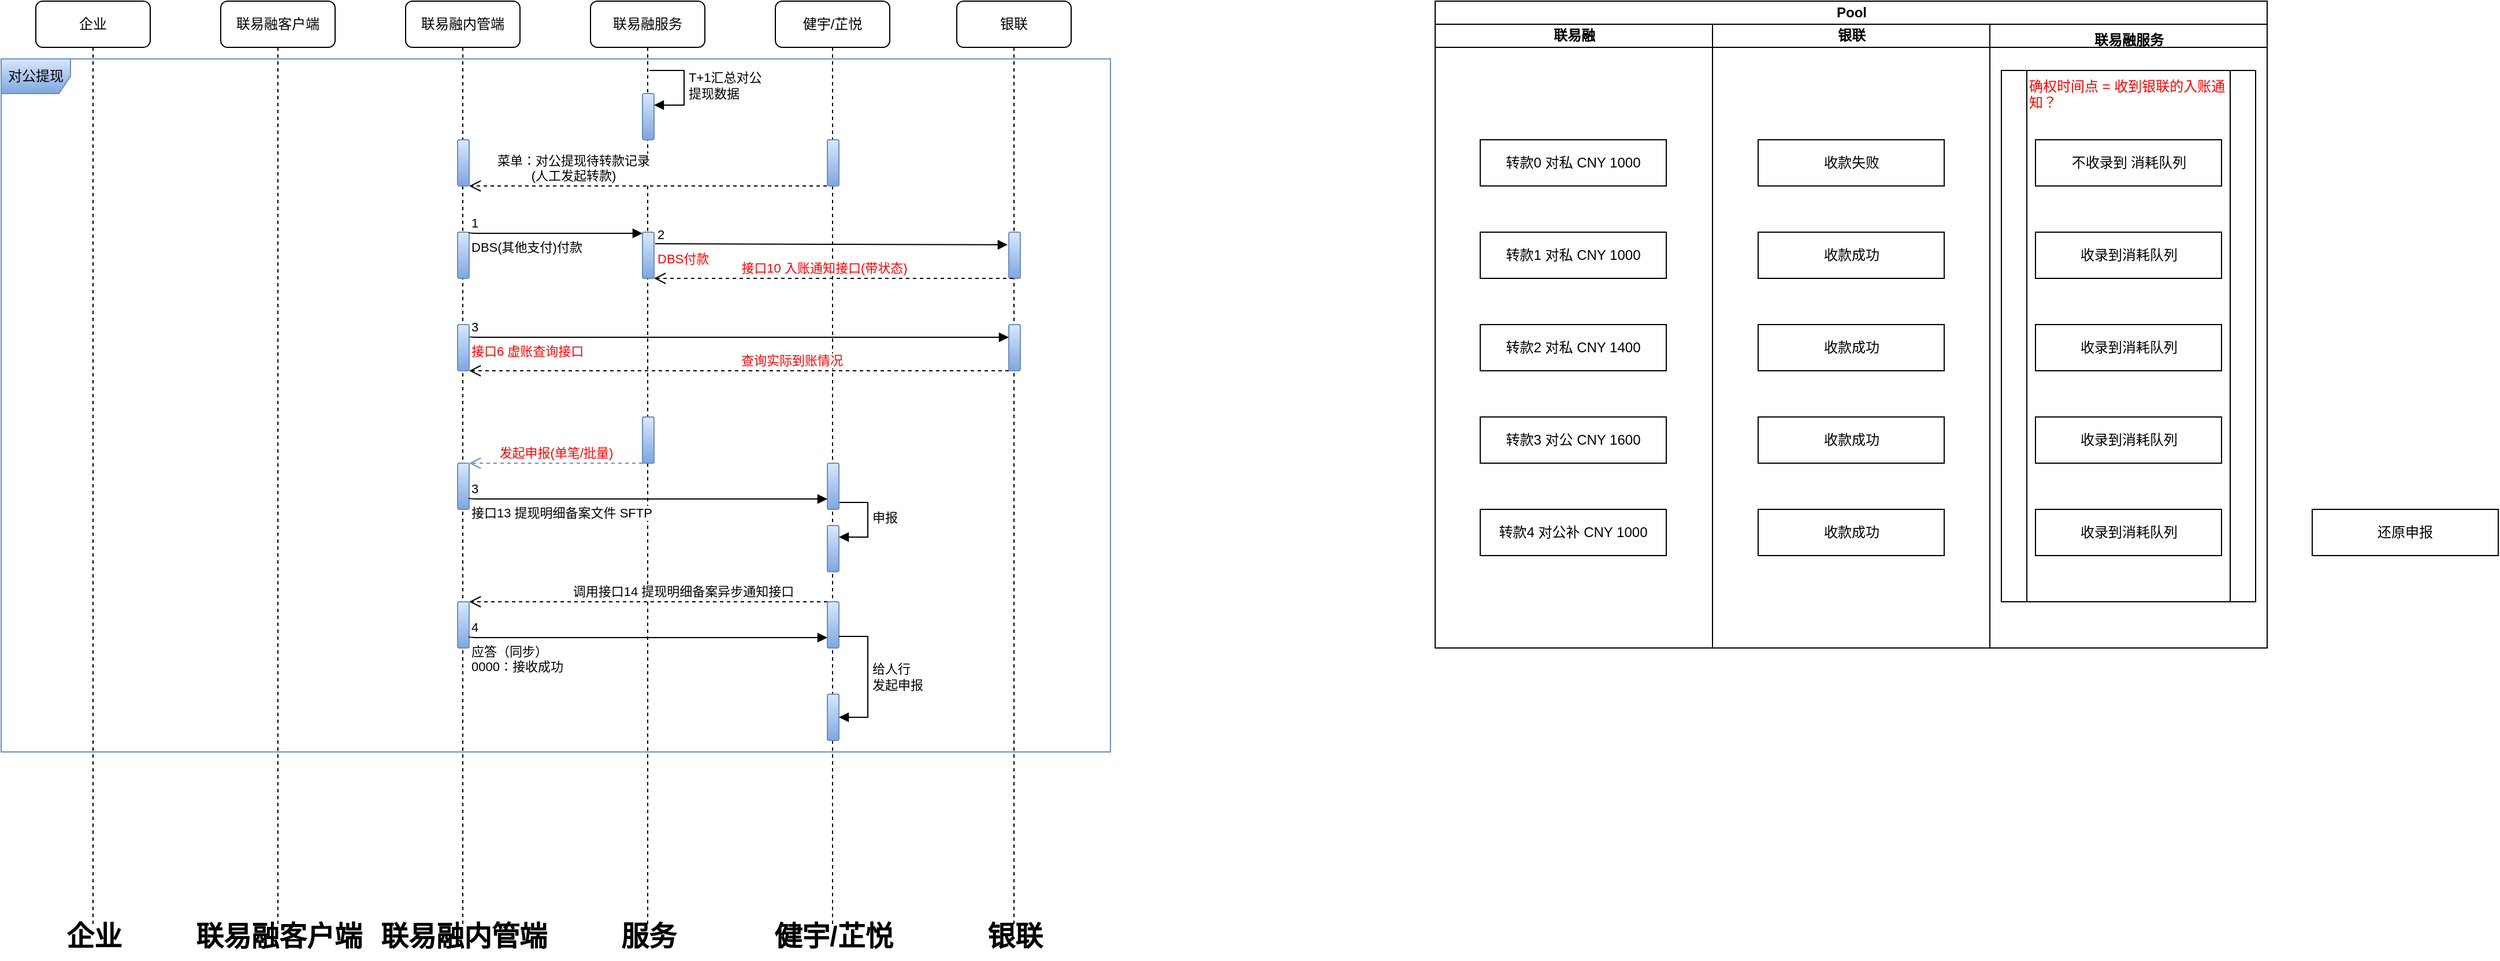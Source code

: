 <mxfile version="21.5.2" type="github">
  <diagram name="第 1 页" id="cecb9tNHnT4WKb9MnGJK">
    <mxGraphModel dx="1445" dy="808" grid="1" gridSize="10" guides="1" tooltips="1" connect="1" arrows="1" fold="1" page="1" pageScale="1" pageWidth="827" pageHeight="1169" math="0" shadow="0">
      <root>
        <mxCell id="0" />
        <mxCell id="1" parent="0" />
        <mxCell id="uzARrTuZSLdGQsg_Jb-Q-48" value="Pool" style="swimlane;childLayout=stackLayout;resizeParent=1;resizeParentMax=0;startSize=20;html=1;" vertex="1" parent="1">
          <mxGeometry x="1241" y="40" width="720" height="560" as="geometry" />
        </mxCell>
        <mxCell id="uzARrTuZSLdGQsg_Jb-Q-49" value="联易融" style="swimlane;startSize=20;html=1;" vertex="1" parent="uzARrTuZSLdGQsg_Jb-Q-48">
          <mxGeometry y="20" width="240" height="540" as="geometry" />
        </mxCell>
        <mxCell id="uzARrTuZSLdGQsg_Jb-Q-52" value="转款1 对私 CNY 1000" style="rounded=0;whiteSpace=wrap;html=1;" vertex="1" parent="uzARrTuZSLdGQsg_Jb-Q-49">
          <mxGeometry x="39" y="180" width="161" height="40" as="geometry" />
        </mxCell>
        <mxCell id="uzARrTuZSLdGQsg_Jb-Q-53" value="转款2 对私 CNY 1400" style="rounded=0;whiteSpace=wrap;html=1;" vertex="1" parent="uzARrTuZSLdGQsg_Jb-Q-49">
          <mxGeometry x="39" y="260" width="161" height="40" as="geometry" />
        </mxCell>
        <mxCell id="uzARrTuZSLdGQsg_Jb-Q-54" value="转款3 对公 CNY 1600" style="rounded=0;whiteSpace=wrap;html=1;" vertex="1" parent="uzARrTuZSLdGQsg_Jb-Q-49">
          <mxGeometry x="39" y="340" width="161" height="40" as="geometry" />
        </mxCell>
        <mxCell id="uzARrTuZSLdGQsg_Jb-Q-55" value="转款4 对公补 CNY 1000" style="rounded=0;whiteSpace=wrap;html=1;" vertex="1" parent="uzARrTuZSLdGQsg_Jb-Q-49">
          <mxGeometry x="39" y="420" width="161" height="40" as="geometry" />
        </mxCell>
        <mxCell id="uzARrTuZSLdGQsg_Jb-Q-56" value="转款0 对私 CNY 1000" style="rounded=0;whiteSpace=wrap;html=1;" vertex="1" parent="uzARrTuZSLdGQsg_Jb-Q-49">
          <mxGeometry x="39" y="100" width="161" height="40" as="geometry" />
        </mxCell>
        <mxCell id="uzARrTuZSLdGQsg_Jb-Q-50" value="银联" style="swimlane;startSize=20;html=1;" vertex="1" parent="uzARrTuZSLdGQsg_Jb-Q-48">
          <mxGeometry x="240" y="20" width="240" height="540" as="geometry" />
        </mxCell>
        <mxCell id="uzARrTuZSLdGQsg_Jb-Q-57" value="收款失败" style="rounded=0;whiteSpace=wrap;html=1;" vertex="1" parent="uzARrTuZSLdGQsg_Jb-Q-50">
          <mxGeometry x="39.5" y="100" width="161" height="40" as="geometry" />
        </mxCell>
        <mxCell id="uzARrTuZSLdGQsg_Jb-Q-58" value="收款成功" style="rounded=0;whiteSpace=wrap;html=1;" vertex="1" parent="uzARrTuZSLdGQsg_Jb-Q-50">
          <mxGeometry x="39.5" y="180" width="161" height="40" as="geometry" />
        </mxCell>
        <mxCell id="uzARrTuZSLdGQsg_Jb-Q-59" value="收款成功" style="rounded=0;whiteSpace=wrap;html=1;" vertex="1" parent="uzARrTuZSLdGQsg_Jb-Q-50">
          <mxGeometry x="39.5" y="260" width="161" height="40" as="geometry" />
        </mxCell>
        <mxCell id="uzARrTuZSLdGQsg_Jb-Q-60" value="收款成功" style="rounded=0;whiteSpace=wrap;html=1;" vertex="1" parent="uzARrTuZSLdGQsg_Jb-Q-50">
          <mxGeometry x="39.5" y="340" width="161" height="40" as="geometry" />
        </mxCell>
        <mxCell id="uzARrTuZSLdGQsg_Jb-Q-61" value="收款成功" style="rounded=0;whiteSpace=wrap;html=1;" vertex="1" parent="uzARrTuZSLdGQsg_Jb-Q-50">
          <mxGeometry x="39.5" y="420" width="161" height="40" as="geometry" />
        </mxCell>
        <mxCell id="uzARrTuZSLdGQsg_Jb-Q-62" value="联易融服务" style="swimlane;startSize=20;html=1;verticalAlign=top;" vertex="1" parent="uzARrTuZSLdGQsg_Jb-Q-48">
          <mxGeometry x="480" y="20" width="240" height="540" as="geometry" />
        </mxCell>
        <mxCell id="uzARrTuZSLdGQsg_Jb-Q-68" value="确权时间点 = 收到银联的入账通知？" style="shape=process;whiteSpace=wrap;html=1;backgroundOutline=1;fontColor=#FF0000;verticalAlign=top;align=left;" vertex="1" parent="uzARrTuZSLdGQsg_Jb-Q-62">
          <mxGeometry x="10" y="40" width="220" height="460" as="geometry" />
        </mxCell>
        <mxCell id="uzARrTuZSLdGQsg_Jb-Q-63" value="不收录到 消耗队列" style="rounded=0;whiteSpace=wrap;html=1;" vertex="1" parent="uzARrTuZSLdGQsg_Jb-Q-62">
          <mxGeometry x="39.5" y="100" width="161" height="40" as="geometry" />
        </mxCell>
        <mxCell id="uzARrTuZSLdGQsg_Jb-Q-64" value="收录到消耗队列" style="rounded=0;whiteSpace=wrap;html=1;" vertex="1" parent="uzARrTuZSLdGQsg_Jb-Q-62">
          <mxGeometry x="39.5" y="180" width="161" height="40" as="geometry" />
        </mxCell>
        <mxCell id="uzARrTuZSLdGQsg_Jb-Q-65" value="收录到消耗队列" style="rounded=0;whiteSpace=wrap;html=1;" vertex="1" parent="uzARrTuZSLdGQsg_Jb-Q-62">
          <mxGeometry x="39.5" y="260" width="161" height="40" as="geometry" />
        </mxCell>
        <mxCell id="uzARrTuZSLdGQsg_Jb-Q-66" value="收录到消耗队列" style="rounded=0;whiteSpace=wrap;html=1;" vertex="1" parent="uzARrTuZSLdGQsg_Jb-Q-62">
          <mxGeometry x="39.5" y="340" width="161" height="40" as="geometry" />
        </mxCell>
        <mxCell id="uzARrTuZSLdGQsg_Jb-Q-67" value="收录到消耗队列" style="rounded=0;whiteSpace=wrap;html=1;" vertex="1" parent="uzARrTuZSLdGQsg_Jb-Q-62">
          <mxGeometry x="39.5" y="420" width="161" height="40" as="geometry" />
        </mxCell>
        <mxCell id="uzARrTuZSLdGQsg_Jb-Q-1" value="企业" style="shape=umlLifeline;perimeter=lifelinePerimeter;whiteSpace=wrap;html=1;container=1;dropTarget=0;collapsible=0;recursiveResize=0;outlineConnect=0;portConstraint=eastwest;newEdgeStyle={&quot;edgeStyle&quot;:&quot;elbowEdgeStyle&quot;,&quot;elbow&quot;:&quot;vertical&quot;,&quot;curved&quot;:0,&quot;rounded&quot;:0};rounded=1;" vertex="1" parent="1">
          <mxGeometry x="30" y="40" width="99" height="800" as="geometry" />
        </mxCell>
        <mxCell id="uzARrTuZSLdGQsg_Jb-Q-2" value="联易融客户端" style="shape=umlLifeline;perimeter=lifelinePerimeter;whiteSpace=wrap;html=1;container=1;dropTarget=0;collapsible=0;recursiveResize=0;outlineConnect=0;portConstraint=eastwest;newEdgeStyle={&quot;edgeStyle&quot;:&quot;elbowEdgeStyle&quot;,&quot;elbow&quot;:&quot;vertical&quot;,&quot;curved&quot;:0,&quot;rounded&quot;:0};rounded=1;" vertex="1" parent="1">
          <mxGeometry x="190" y="40" width="99" height="800" as="geometry" />
        </mxCell>
        <mxCell id="uzARrTuZSLdGQsg_Jb-Q-3" value="联易融内管端" style="shape=umlLifeline;perimeter=lifelinePerimeter;whiteSpace=wrap;html=1;container=1;dropTarget=0;collapsible=0;recursiveResize=0;outlineConnect=0;portConstraint=eastwest;newEdgeStyle={&quot;edgeStyle&quot;:&quot;elbowEdgeStyle&quot;,&quot;elbow&quot;:&quot;vertical&quot;,&quot;curved&quot;:0,&quot;rounded&quot;:0};rounded=1;" vertex="1" parent="1">
          <mxGeometry x="350" y="40" width="99" height="800" as="geometry" />
        </mxCell>
        <mxCell id="uzARrTuZSLdGQsg_Jb-Q-4" value="" style="html=1;points=[];perimeter=orthogonalPerimeter;outlineConnect=0;targetShapes=umlLifeline;portConstraint=eastwest;newEdgeStyle={&quot;edgeStyle&quot;:&quot;elbowEdgeStyle&quot;,&quot;elbow&quot;:&quot;vertical&quot;,&quot;curved&quot;:0,&quot;rounded&quot;:0};fillColor=#dae8fc;gradientColor=#7ea6e0;strokeColor=#6c8ebf;rounded=1;" vertex="1" parent="uzARrTuZSLdGQsg_Jb-Q-3">
          <mxGeometry x="45" y="200" width="10" height="40" as="geometry" />
        </mxCell>
        <mxCell id="uzARrTuZSLdGQsg_Jb-Q-5" value="联易融服务" style="shape=umlLifeline;perimeter=lifelinePerimeter;whiteSpace=wrap;html=1;container=1;dropTarget=0;collapsible=0;recursiveResize=0;outlineConnect=0;portConstraint=eastwest;newEdgeStyle={&quot;edgeStyle&quot;:&quot;elbowEdgeStyle&quot;,&quot;elbow&quot;:&quot;vertical&quot;,&quot;curved&quot;:0,&quot;rounded&quot;:0};rounded=1;" vertex="1" parent="1">
          <mxGeometry x="510" y="40" width="99" height="800" as="geometry" />
        </mxCell>
        <mxCell id="uzARrTuZSLdGQsg_Jb-Q-6" value="" style="html=1;points=[];perimeter=orthogonalPerimeter;outlineConnect=0;targetShapes=umlLifeline;portConstraint=eastwest;newEdgeStyle={&quot;edgeStyle&quot;:&quot;elbowEdgeStyle&quot;,&quot;elbow&quot;:&quot;vertical&quot;,&quot;curved&quot;:0,&quot;rounded&quot;:0};fillColor=#dae8fc;strokeColor=#6c8ebf;gradientColor=#7ea6e0;rounded=1;" vertex="1" parent="uzARrTuZSLdGQsg_Jb-Q-5">
          <mxGeometry x="45" y="80" width="10" height="40" as="geometry" />
        </mxCell>
        <mxCell id="uzARrTuZSLdGQsg_Jb-Q-7" value="T+1汇总对公&lt;br&gt;提现数据" style="html=1;align=left;spacingLeft=2;endArrow=block;rounded=1;edgeStyle=orthogonalEdgeStyle;curved=0;rounded=0;" edge="1" parent="uzARrTuZSLdGQsg_Jb-Q-5" target="uzARrTuZSLdGQsg_Jb-Q-6">
          <mxGeometry relative="1" as="geometry">
            <mxPoint x="51" y="60" as="sourcePoint" />
            <Array as="points">
              <mxPoint x="81" y="90" />
            </Array>
          </mxGeometry>
        </mxCell>
        <mxCell id="uzARrTuZSLdGQsg_Jb-Q-8" value="健宇/芷悦" style="shape=umlLifeline;perimeter=lifelinePerimeter;whiteSpace=wrap;html=1;container=1;dropTarget=0;collapsible=0;recursiveResize=0;outlineConnect=0;portConstraint=eastwest;newEdgeStyle={&quot;edgeStyle&quot;:&quot;elbowEdgeStyle&quot;,&quot;elbow&quot;:&quot;vertical&quot;,&quot;curved&quot;:0,&quot;rounded&quot;:0};rounded=1;" vertex="1" parent="1">
          <mxGeometry x="670" y="40" width="99" height="800" as="geometry" />
        </mxCell>
        <mxCell id="uzARrTuZSLdGQsg_Jb-Q-9" value="" style="html=1;points=[];perimeter=orthogonalPerimeter;outlineConnect=0;targetShapes=umlLifeline;portConstraint=eastwest;newEdgeStyle={&quot;edgeStyle&quot;:&quot;elbowEdgeStyle&quot;,&quot;elbow&quot;:&quot;vertical&quot;,&quot;curved&quot;:0,&quot;rounded&quot;:0};fillColor=#dae8fc;gradientColor=#7ea6e0;strokeColor=#6c8ebf;rounded=1;" vertex="1" parent="uzARrTuZSLdGQsg_Jb-Q-8">
          <mxGeometry x="45" y="120" width="10" height="40" as="geometry" />
        </mxCell>
        <mxCell id="uzARrTuZSLdGQsg_Jb-Q-10" value="" style="html=1;points=[];perimeter=orthogonalPerimeter;outlineConnect=0;targetShapes=umlLifeline;portConstraint=eastwest;newEdgeStyle={&quot;edgeStyle&quot;:&quot;elbowEdgeStyle&quot;,&quot;elbow&quot;:&quot;vertical&quot;,&quot;curved&quot;:0,&quot;rounded&quot;:0};fillColor=#dae8fc;gradientColor=#7ea6e0;strokeColor=#6c8ebf;rounded=1;" vertex="1" parent="uzARrTuZSLdGQsg_Jb-Q-8">
          <mxGeometry x="45" y="454" width="10" height="40" as="geometry" />
        </mxCell>
        <mxCell id="uzARrTuZSLdGQsg_Jb-Q-11" value="申报" style="html=1;align=left;spacingLeft=2;endArrow=block;rounded=1;edgeStyle=orthogonalEdgeStyle;curved=0;rounded=0;" edge="1" parent="uzARrTuZSLdGQsg_Jb-Q-8" target="uzARrTuZSLdGQsg_Jb-Q-10">
          <mxGeometry relative="1" as="geometry">
            <mxPoint x="50" y="434" as="sourcePoint" />
            <Array as="points">
              <mxPoint x="80" y="464" />
            </Array>
          </mxGeometry>
        </mxCell>
        <mxCell id="uzARrTuZSLdGQsg_Jb-Q-12" value="" style="html=1;points=[];perimeter=orthogonalPerimeter;outlineConnect=0;targetShapes=umlLifeline;portConstraint=eastwest;newEdgeStyle={&quot;edgeStyle&quot;:&quot;elbowEdgeStyle&quot;,&quot;elbow&quot;:&quot;vertical&quot;,&quot;curved&quot;:0,&quot;rounded&quot;:0};fillColor=#dae8fc;gradientColor=#7ea6e0;strokeColor=#6c8ebf;rounded=1;" vertex="1" parent="uzARrTuZSLdGQsg_Jb-Q-8">
          <mxGeometry x="45" y="520" width="10" height="40" as="geometry" />
        </mxCell>
        <mxCell id="uzARrTuZSLdGQsg_Jb-Q-13" value="" style="html=1;points=[];perimeter=orthogonalPerimeter;outlineConnect=0;targetShapes=umlLifeline;portConstraint=eastwest;newEdgeStyle={&quot;edgeStyle&quot;:&quot;elbowEdgeStyle&quot;,&quot;elbow&quot;:&quot;vertical&quot;,&quot;curved&quot;:0,&quot;rounded&quot;:0};fillColor=#dae8fc;strokeColor=#6c8ebf;rounded=1;gradientColor=#7ea6e0;" vertex="1" parent="uzARrTuZSLdGQsg_Jb-Q-8">
          <mxGeometry x="-275" y="400" width="10" height="40" as="geometry" />
        </mxCell>
        <mxCell id="uzARrTuZSLdGQsg_Jb-Q-14" value="" style="html=1;points=[];perimeter=orthogonalPerimeter;outlineConnect=0;targetShapes=umlLifeline;portConstraint=eastwest;newEdgeStyle={&quot;edgeStyle&quot;:&quot;elbowEdgeStyle&quot;,&quot;elbow&quot;:&quot;vertical&quot;,&quot;curved&quot;:0,&quot;rounded&quot;:0};fillColor=#dae8fc;strokeColor=#6c8ebf;rounded=1;gradientColor=#7ea6e0;" vertex="1" parent="uzARrTuZSLdGQsg_Jb-Q-8">
          <mxGeometry x="45" y="400" width="10" height="40" as="geometry" />
        </mxCell>
        <mxCell id="uzARrTuZSLdGQsg_Jb-Q-15" value="" style="html=1;points=[];perimeter=orthogonalPerimeter;outlineConnect=0;targetShapes=umlLifeline;portConstraint=eastwest;newEdgeStyle={&quot;edgeStyle&quot;:&quot;elbowEdgeStyle&quot;,&quot;elbow&quot;:&quot;vertical&quot;,&quot;curved&quot;:0,&quot;rounded&quot;:0};fillColor=#dae8fc;gradientColor=#7ea6e0;strokeColor=#6c8ebf;rounded=1;" vertex="1" parent="uzARrTuZSLdGQsg_Jb-Q-8">
          <mxGeometry x="-115" y="360" width="10" height="40" as="geometry" />
        </mxCell>
        <mxCell id="uzARrTuZSLdGQsg_Jb-Q-16" value="&lt;font&gt;发起申报(单笔/批量)&lt;/font&gt;" style="html=1;verticalAlign=bottom;endArrow=open;dashed=1;endSize=8;edgeStyle=elbowEdgeStyle;elbow=vertical;curved=0;rounded=1;fillColor=#dae8fc;gradientColor=#7ea6e0;strokeColor=#6c8ebf;fontColor=#FF0000;" edge="1" parent="uzARrTuZSLdGQsg_Jb-Q-8">
          <mxGeometry relative="1" as="geometry">
            <mxPoint x="-115" y="400" as="sourcePoint" />
            <mxPoint x="-265" y="400" as="targetPoint" />
            <Array as="points">
              <mxPoint x="-240" y="400" />
            </Array>
            <mxPoint as="offset" />
          </mxGeometry>
        </mxCell>
        <mxCell id="uzARrTuZSLdGQsg_Jb-Q-17" value="接口13 提现明细备案文件 SFTP" style="endArrow=block;endFill=1;html=1;edgeStyle=orthogonalEdgeStyle;align=left;verticalAlign=top;rounded=1;" edge="1" parent="uzARrTuZSLdGQsg_Jb-Q-8">
          <mxGeometry x="-1" relative="1" as="geometry">
            <mxPoint x="-265" y="430" as="sourcePoint" />
            <mxPoint x="45" y="431" as="targetPoint" />
            <Array as="points">
              <mxPoint x="-265" y="431" />
            </Array>
            <mxPoint as="offset" />
          </mxGeometry>
        </mxCell>
        <mxCell id="uzARrTuZSLdGQsg_Jb-Q-18" value="3" style="edgeLabel;resizable=0;html=1;align=left;verticalAlign=bottom;rounded=1;" connectable="0" vertex="1" parent="uzARrTuZSLdGQsg_Jb-Q-17">
          <mxGeometry x="-1" relative="1" as="geometry" />
        </mxCell>
        <mxCell id="uzARrTuZSLdGQsg_Jb-Q-19" value="" style="html=1;points=[];perimeter=orthogonalPerimeter;outlineConnect=0;targetShapes=umlLifeline;portConstraint=eastwest;newEdgeStyle={&quot;edgeStyle&quot;:&quot;elbowEdgeStyle&quot;,&quot;elbow&quot;:&quot;vertical&quot;,&quot;curved&quot;:0,&quot;rounded&quot;:0};fillColor=#dae8fc;gradientColor=#7ea6e0;strokeColor=#6c8ebf;rounded=1;" vertex="1" parent="uzARrTuZSLdGQsg_Jb-Q-8">
          <mxGeometry x="-275" y="520" width="10" height="40" as="geometry" />
        </mxCell>
        <mxCell id="uzARrTuZSLdGQsg_Jb-Q-20" value="调用接口14 提现明细备案异步通知接口" style="html=1;verticalAlign=bottom;endArrow=open;dashed=1;endSize=8;edgeStyle=elbowEdgeStyle;elbow=vertical;curved=0;rounded=1;" edge="1" parent="uzARrTuZSLdGQsg_Jb-Q-8">
          <mxGeometry x="-0.194" relative="1" as="geometry">
            <mxPoint x="45" y="520" as="sourcePoint" />
            <mxPoint x="-265" y="520" as="targetPoint" />
            <Array as="points">
              <mxPoint x="-240" y="520" />
            </Array>
            <mxPoint as="offset" />
          </mxGeometry>
        </mxCell>
        <mxCell id="uzARrTuZSLdGQsg_Jb-Q-21" value="应答（同步）&lt;br&gt;0000：接收成功" style="endArrow=block;endFill=1;html=1;edgeStyle=orthogonalEdgeStyle;align=left;verticalAlign=top;rounded=1;" edge="1" parent="uzARrTuZSLdGQsg_Jb-Q-8">
          <mxGeometry x="-1" relative="1" as="geometry">
            <mxPoint x="-265" y="550" as="sourcePoint" />
            <mxPoint x="45" y="551" as="targetPoint" />
            <Array as="points">
              <mxPoint x="-265" y="551" />
            </Array>
            <mxPoint as="offset" />
          </mxGeometry>
        </mxCell>
        <mxCell id="uzARrTuZSLdGQsg_Jb-Q-22" value="4" style="edgeLabel;resizable=0;html=1;align=left;verticalAlign=bottom;rounded=1;" connectable="0" vertex="1" parent="uzARrTuZSLdGQsg_Jb-Q-21">
          <mxGeometry x="-1" relative="1" as="geometry" />
        </mxCell>
        <mxCell id="uzARrTuZSLdGQsg_Jb-Q-23" value="" style="html=1;points=[];perimeter=orthogonalPerimeter;outlineConnect=0;targetShapes=umlLifeline;portConstraint=eastwest;newEdgeStyle={&quot;edgeStyle&quot;:&quot;elbowEdgeStyle&quot;,&quot;elbow&quot;:&quot;vertical&quot;,&quot;curved&quot;:0,&quot;rounded&quot;:0};fillColor=#dae8fc;gradientColor=#7ea6e0;strokeColor=#6c8ebf;rounded=1;" vertex="1" parent="uzARrTuZSLdGQsg_Jb-Q-8">
          <mxGeometry x="45" y="600" width="10" height="40" as="geometry" />
        </mxCell>
        <mxCell id="uzARrTuZSLdGQsg_Jb-Q-24" value="给人行&lt;br&gt;发起申报" style="html=1;align=left;spacingLeft=2;endArrow=block;rounded=1;edgeStyle=orthogonalEdgeStyle;curved=0;rounded=0;" edge="1" parent="uzARrTuZSLdGQsg_Jb-Q-8" source="uzARrTuZSLdGQsg_Jb-Q-12" target="uzARrTuZSLdGQsg_Jb-Q-23">
          <mxGeometry relative="1" as="geometry">
            <mxPoint x="54.5" y="560" as="sourcePoint" />
            <Array as="points">
              <mxPoint x="80" y="550" />
              <mxPoint x="80" y="620" />
            </Array>
            <mxPoint x="105" y="570" as="targetPoint" />
          </mxGeometry>
        </mxCell>
        <mxCell id="uzARrTuZSLdGQsg_Jb-Q-25" value="" style="html=1;points=[];perimeter=orthogonalPerimeter;outlineConnect=0;targetShapes=umlLifeline;portConstraint=eastwest;newEdgeStyle={&quot;edgeStyle&quot;:&quot;elbowEdgeStyle&quot;,&quot;elbow&quot;:&quot;vertical&quot;,&quot;curved&quot;:0,&quot;rounded&quot;:0};fillColor=#dae8fc;strokeColor=#6c8ebf;rounded=1;gradientColor=#7ea6e0;" vertex="1" parent="uzARrTuZSLdGQsg_Jb-Q-8">
          <mxGeometry x="-115" y="360" width="10" height="40" as="geometry" />
        </mxCell>
        <mxCell id="uzARrTuZSLdGQsg_Jb-Q-26" value="银联" style="shape=umlLifeline;perimeter=lifelinePerimeter;whiteSpace=wrap;html=1;container=1;dropTarget=0;collapsible=0;recursiveResize=0;outlineConnect=0;portConstraint=eastwest;newEdgeStyle={&quot;edgeStyle&quot;:&quot;elbowEdgeStyle&quot;,&quot;elbow&quot;:&quot;vertical&quot;,&quot;curved&quot;:0,&quot;rounded&quot;:0};rounded=1;" vertex="1" parent="1">
          <mxGeometry x="827" y="40" width="99" height="800" as="geometry" />
        </mxCell>
        <mxCell id="uzARrTuZSLdGQsg_Jb-Q-27" value="" style="html=1;points=[];perimeter=orthogonalPerimeter;outlineConnect=0;targetShapes=umlLifeline;portConstraint=eastwest;newEdgeStyle={&quot;edgeStyle&quot;:&quot;elbowEdgeStyle&quot;,&quot;elbow&quot;:&quot;vertical&quot;,&quot;curved&quot;:0,&quot;rounded&quot;:0};fillColor=#dae8fc;gradientColor=#7ea6e0;strokeColor=#6c8ebf;rounded=1;" vertex="1" parent="uzARrTuZSLdGQsg_Jb-Q-26">
          <mxGeometry x="45" y="200" width="10" height="40" as="geometry" />
        </mxCell>
        <mxCell id="uzARrTuZSLdGQsg_Jb-Q-28" value="" style="html=1;points=[];perimeter=orthogonalPerimeter;outlineConnect=0;targetShapes=umlLifeline;portConstraint=eastwest;newEdgeStyle={&quot;edgeStyle&quot;:&quot;elbowEdgeStyle&quot;,&quot;elbow&quot;:&quot;vertical&quot;,&quot;curved&quot;:0,&quot;rounded&quot;:0};fillColor=#dae8fc;gradientColor=#7ea6e0;strokeColor=#6c8ebf;rounded=1;" vertex="1" parent="1">
          <mxGeometry x="872" y="320" width="10" height="40" as="geometry" />
        </mxCell>
        <mxCell id="uzARrTuZSLdGQsg_Jb-Q-29" value="对公提现" style="shape=umlFrame;whiteSpace=wrap;html=1;pointerEvents=0;fillColor=#dae8fc;gradientColor=#7ea6e0;strokeColor=#6c8ebf;rounded=1;" vertex="1" parent="1">
          <mxGeometry y="90" width="960" height="600" as="geometry" />
        </mxCell>
        <mxCell id="uzARrTuZSLdGQsg_Jb-Q-30" value="企业" style="text;strokeColor=none;fillColor=none;html=1;fontSize=24;fontStyle=1;verticalAlign=middle;align=center;rounded=1;" vertex="1" parent="1">
          <mxGeometry x="30" y="830" width="100" height="40" as="geometry" />
        </mxCell>
        <mxCell id="uzARrTuZSLdGQsg_Jb-Q-31" value="联易融客户端" style="text;strokeColor=none;fillColor=none;html=1;fontSize=24;fontStyle=1;verticalAlign=middle;align=center;rounded=1;" vertex="1" parent="1">
          <mxGeometry x="190" y="830" width="100" height="40" as="geometry" />
        </mxCell>
        <mxCell id="uzARrTuZSLdGQsg_Jb-Q-32" value="联易融内管端" style="text;strokeColor=none;fillColor=none;html=1;fontSize=24;fontStyle=1;verticalAlign=middle;align=center;rounded=1;" vertex="1" parent="1">
          <mxGeometry x="350" y="830" width="100" height="40" as="geometry" />
        </mxCell>
        <mxCell id="uzARrTuZSLdGQsg_Jb-Q-33" value="服务" style="text;strokeColor=none;fillColor=none;html=1;fontSize=24;fontStyle=1;verticalAlign=middle;align=center;rounded=1;" vertex="1" parent="1">
          <mxGeometry x="510" y="830" width="100" height="40" as="geometry" />
        </mxCell>
        <mxCell id="uzARrTuZSLdGQsg_Jb-Q-34" value="健宇/芷悦" style="text;strokeColor=none;fillColor=none;html=1;fontSize=24;fontStyle=1;verticalAlign=middle;align=center;rounded=1;" vertex="1" parent="1">
          <mxGeometry x="670" y="830" width="100" height="40" as="geometry" />
        </mxCell>
        <mxCell id="uzARrTuZSLdGQsg_Jb-Q-35" value="DBS(其他支付)付款" style="endArrow=block;endFill=1;html=1;edgeStyle=orthogonalEdgeStyle;align=left;verticalAlign=top;rounded=1;" edge="1" parent="1" target="uzARrTuZSLdGQsg_Jb-Q-39">
          <mxGeometry x="-1" relative="1" as="geometry">
            <mxPoint x="405" y="240" as="sourcePoint" />
            <mxPoint x="715" y="241" as="targetPoint" />
            <Array as="points">
              <mxPoint x="405" y="241" />
            </Array>
            <mxPoint as="offset" />
          </mxGeometry>
        </mxCell>
        <mxCell id="uzARrTuZSLdGQsg_Jb-Q-36" value="1" style="edgeLabel;resizable=0;html=1;align=left;verticalAlign=bottom;rounded=1;" connectable="0" vertex="1" parent="uzARrTuZSLdGQsg_Jb-Q-35">
          <mxGeometry x="-1" relative="1" as="geometry" />
        </mxCell>
        <mxCell id="uzARrTuZSLdGQsg_Jb-Q-37" value="菜单：对公提现待转款记录&lt;br&gt;(人工发起转款)" style="html=1;verticalAlign=bottom;endArrow=open;dashed=1;endSize=8;edgeStyle=elbowEdgeStyle;elbow=vertical;curved=0;rounded=1;entryX=1.5;entryY=1;entryDx=0;entryDy=0;entryPerimeter=0;" edge="1" parent="1">
          <mxGeometry x="0.418" relative="1" as="geometry">
            <mxPoint x="714.5" y="200" as="sourcePoint" />
            <mxPoint x="405" y="200" as="targetPoint" />
            <Array as="points">
              <mxPoint x="605" y="200" />
            </Array>
            <mxPoint as="offset" />
          </mxGeometry>
        </mxCell>
        <mxCell id="uzARrTuZSLdGQsg_Jb-Q-38" value="" style="html=1;points=[];perimeter=orthogonalPerimeter;outlineConnect=0;targetShapes=umlLifeline;portConstraint=eastwest;newEdgeStyle={&quot;edgeStyle&quot;:&quot;elbowEdgeStyle&quot;,&quot;elbow&quot;:&quot;vertical&quot;,&quot;curved&quot;:0,&quot;rounded&quot;:0};fillColor=#dae8fc;gradientColor=#7ea6e0;strokeColor=#6c8ebf;rounded=1;" vertex="1" parent="1">
          <mxGeometry x="395" y="160" width="10" height="40" as="geometry" />
        </mxCell>
        <mxCell id="uzARrTuZSLdGQsg_Jb-Q-39" value="" style="html=1;points=[];perimeter=orthogonalPerimeter;outlineConnect=0;targetShapes=umlLifeline;portConstraint=eastwest;newEdgeStyle={&quot;edgeStyle&quot;:&quot;elbowEdgeStyle&quot;,&quot;elbow&quot;:&quot;vertical&quot;,&quot;curved&quot;:0,&quot;rounded&quot;:0};fillColor=#dae8fc;gradientColor=#7ea6e0;strokeColor=#6c8ebf;rounded=1;" vertex="1" parent="1">
          <mxGeometry x="555" y="240" width="10" height="40" as="geometry" />
        </mxCell>
        <mxCell id="uzARrTuZSLdGQsg_Jb-Q-40" value="接口10 入账通知接口(带状态)" style="html=1;verticalAlign=bottom;endArrow=open;dashed=1;endSize=8;edgeStyle=elbowEdgeStyle;elbow=vertical;curved=0;rounded=1;fontColor=#FF0000;" edge="1" parent="1" source="uzARrTuZSLdGQsg_Jb-Q-26">
          <mxGeometry x="0.059" relative="1" as="geometry">
            <mxPoint x="720.0" y="223" as="sourcePoint" />
            <mxPoint x="565" y="280" as="targetPoint" />
            <Array as="points">
              <mxPoint x="840" y="280" />
            </Array>
            <mxPoint as="offset" />
          </mxGeometry>
        </mxCell>
        <mxCell id="uzARrTuZSLdGQsg_Jb-Q-41" value="接口6 虚账查询接口" style="endArrow=block;endFill=1;html=1;edgeStyle=orthogonalEdgeStyle;align=left;verticalAlign=top;rounded=1;fontColor=#FF0000;" edge="1" parent="1" target="uzARrTuZSLdGQsg_Jb-Q-28">
          <mxGeometry x="-1" relative="1" as="geometry">
            <mxPoint x="405" y="330" as="sourcePoint" />
            <mxPoint x="715" y="331" as="targetPoint" />
            <Array as="points">
              <mxPoint x="405" y="331" />
            </Array>
            <mxPoint as="offset" />
          </mxGeometry>
        </mxCell>
        <mxCell id="uzARrTuZSLdGQsg_Jb-Q-42" value="3" style="edgeLabel;resizable=0;html=1;align=left;verticalAlign=bottom;rounded=1;" connectable="0" vertex="1" parent="uzARrTuZSLdGQsg_Jb-Q-41">
          <mxGeometry x="-1" relative="1" as="geometry" />
        </mxCell>
        <mxCell id="uzARrTuZSLdGQsg_Jb-Q-43" value="查询实际到账情况" style="html=1;verticalAlign=bottom;endArrow=open;dashed=1;endSize=8;edgeStyle=elbowEdgeStyle;elbow=vertical;curved=0;rounded=1;fontColor=#FF0000;" edge="1" parent="1" source="uzARrTuZSLdGQsg_Jb-Q-28">
          <mxGeometry x="-0.194" relative="1" as="geometry">
            <mxPoint x="715" y="360" as="sourcePoint" />
            <mxPoint x="405" y="360" as="targetPoint" />
            <Array as="points">
              <mxPoint x="430" y="360" />
            </Array>
            <mxPoint as="offset" />
          </mxGeometry>
        </mxCell>
        <mxCell id="uzARrTuZSLdGQsg_Jb-Q-44" value="DBS付款" style="endArrow=block;endFill=1;html=1;edgeStyle=orthogonalEdgeStyle;align=left;verticalAlign=top;rounded=1;entryX=0.43;entryY=0.703;entryDx=0;entryDy=0;entryPerimeter=0;fontColor=#FF0000;" edge="1" parent="1">
          <mxGeometry x="-1" relative="1" as="geometry">
            <mxPoint x="566" y="250" as="sourcePoint" />
            <mxPoint x="871" y="250.9" as="targetPoint" />
            <Array as="points" />
            <mxPoint as="offset" />
          </mxGeometry>
        </mxCell>
        <mxCell id="uzARrTuZSLdGQsg_Jb-Q-45" value="2" style="edgeLabel;resizable=0;html=1;align=left;verticalAlign=bottom;rounded=1;" connectable="0" vertex="1" parent="uzARrTuZSLdGQsg_Jb-Q-44">
          <mxGeometry x="-1" relative="1" as="geometry" />
        </mxCell>
        <mxCell id="uzARrTuZSLdGQsg_Jb-Q-46" value="" style="html=1;points=[];perimeter=orthogonalPerimeter;outlineConnect=0;targetShapes=umlLifeline;portConstraint=eastwest;newEdgeStyle={&quot;edgeStyle&quot;:&quot;elbowEdgeStyle&quot;,&quot;elbow&quot;:&quot;vertical&quot;,&quot;curved&quot;:0,&quot;rounded&quot;:0};fillColor=#dae8fc;gradientColor=#7ea6e0;strokeColor=#6c8ebf;rounded=1;" vertex="1" parent="1">
          <mxGeometry x="395" y="320" width="10" height="40" as="geometry" />
        </mxCell>
        <mxCell id="uzARrTuZSLdGQsg_Jb-Q-47" value="银联" style="text;strokeColor=none;fillColor=none;html=1;fontSize=24;fontStyle=1;verticalAlign=middle;align=center;rounded=1;" vertex="1" parent="1">
          <mxGeometry x="827" y="830" width="100" height="40" as="geometry" />
        </mxCell>
        <mxCell id="uzARrTuZSLdGQsg_Jb-Q-69" value="还原申报" style="rounded=0;whiteSpace=wrap;html=1;" vertex="1" parent="1">
          <mxGeometry x="2000" y="480" width="161" height="40" as="geometry" />
        </mxCell>
      </root>
    </mxGraphModel>
  </diagram>
</mxfile>
